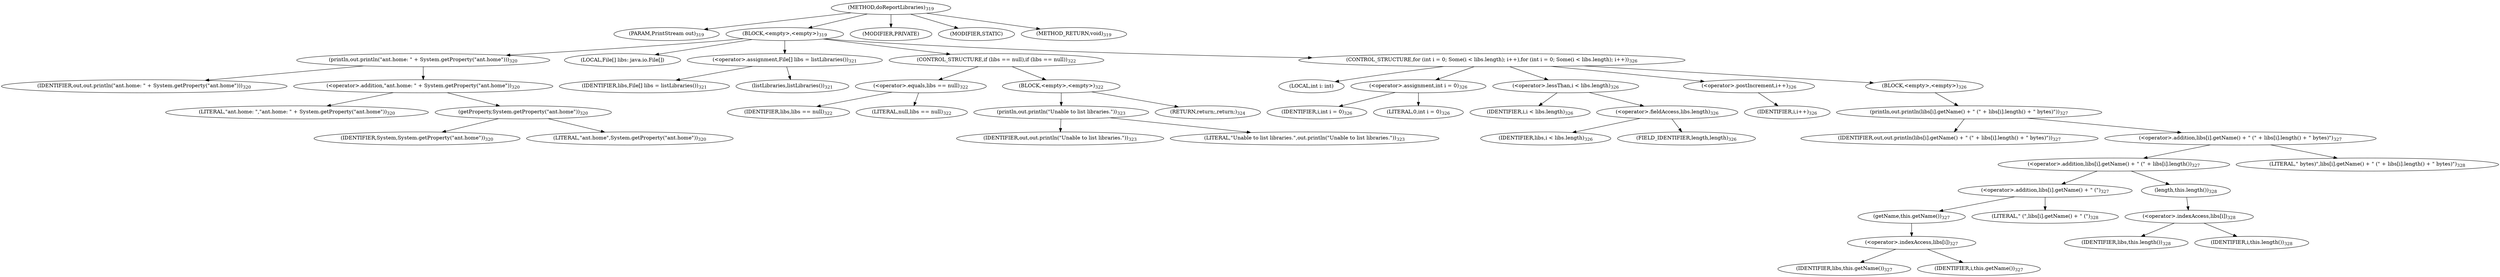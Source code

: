 digraph "doReportLibraries" {  
"508" [label = <(METHOD,doReportLibraries)<SUB>319</SUB>> ]
"509" [label = <(PARAM,PrintStream out)<SUB>319</SUB>> ]
"510" [label = <(BLOCK,&lt;empty&gt;,&lt;empty&gt;)<SUB>319</SUB>> ]
"511" [label = <(println,out.println(&quot;ant.home: &quot; + System.getProperty(&quot;ant.home&quot;)))<SUB>320</SUB>> ]
"512" [label = <(IDENTIFIER,out,out.println(&quot;ant.home: &quot; + System.getProperty(&quot;ant.home&quot;)))<SUB>320</SUB>> ]
"513" [label = <(&lt;operator&gt;.addition,&quot;ant.home: &quot; + System.getProperty(&quot;ant.home&quot;))<SUB>320</SUB>> ]
"514" [label = <(LITERAL,&quot;ant.home: &quot;,&quot;ant.home: &quot; + System.getProperty(&quot;ant.home&quot;))<SUB>320</SUB>> ]
"515" [label = <(getProperty,System.getProperty(&quot;ant.home&quot;))<SUB>320</SUB>> ]
"516" [label = <(IDENTIFIER,System,System.getProperty(&quot;ant.home&quot;))<SUB>320</SUB>> ]
"517" [label = <(LITERAL,&quot;ant.home&quot;,System.getProperty(&quot;ant.home&quot;))<SUB>320</SUB>> ]
"518" [label = <(LOCAL,File[] libs: java.io.File[])> ]
"519" [label = <(&lt;operator&gt;.assignment,File[] libs = listLibraries())<SUB>321</SUB>> ]
"520" [label = <(IDENTIFIER,libs,File[] libs = listLibraries())<SUB>321</SUB>> ]
"521" [label = <(listLibraries,listLibraries())<SUB>321</SUB>> ]
"522" [label = <(CONTROL_STRUCTURE,if (libs == null),if (libs == null))<SUB>322</SUB>> ]
"523" [label = <(&lt;operator&gt;.equals,libs == null)<SUB>322</SUB>> ]
"524" [label = <(IDENTIFIER,libs,libs == null)<SUB>322</SUB>> ]
"525" [label = <(LITERAL,null,libs == null)<SUB>322</SUB>> ]
"526" [label = <(BLOCK,&lt;empty&gt;,&lt;empty&gt;)<SUB>322</SUB>> ]
"527" [label = <(println,out.println(&quot;Unable to list libraries.&quot;))<SUB>323</SUB>> ]
"528" [label = <(IDENTIFIER,out,out.println(&quot;Unable to list libraries.&quot;))<SUB>323</SUB>> ]
"529" [label = <(LITERAL,&quot;Unable to list libraries.&quot;,out.println(&quot;Unable to list libraries.&quot;))<SUB>323</SUB>> ]
"530" [label = <(RETURN,return;,return;)<SUB>324</SUB>> ]
"531" [label = <(CONTROL_STRUCTURE,for (int i = 0; Some(i &lt; libs.length); i++),for (int i = 0; Some(i &lt; libs.length); i++))<SUB>326</SUB>> ]
"532" [label = <(LOCAL,int i: int)> ]
"533" [label = <(&lt;operator&gt;.assignment,int i = 0)<SUB>326</SUB>> ]
"534" [label = <(IDENTIFIER,i,int i = 0)<SUB>326</SUB>> ]
"535" [label = <(LITERAL,0,int i = 0)<SUB>326</SUB>> ]
"536" [label = <(&lt;operator&gt;.lessThan,i &lt; libs.length)<SUB>326</SUB>> ]
"537" [label = <(IDENTIFIER,i,i &lt; libs.length)<SUB>326</SUB>> ]
"538" [label = <(&lt;operator&gt;.fieldAccess,libs.length)<SUB>326</SUB>> ]
"539" [label = <(IDENTIFIER,libs,i &lt; libs.length)<SUB>326</SUB>> ]
"540" [label = <(FIELD_IDENTIFIER,length,length)<SUB>326</SUB>> ]
"541" [label = <(&lt;operator&gt;.postIncrement,i++)<SUB>326</SUB>> ]
"542" [label = <(IDENTIFIER,i,i++)<SUB>326</SUB>> ]
"543" [label = <(BLOCK,&lt;empty&gt;,&lt;empty&gt;)<SUB>326</SUB>> ]
"544" [label = <(println,out.println(libs[i].getName() + &quot; (&quot; + libs[i].length() + &quot; bytes)&quot;))<SUB>327</SUB>> ]
"545" [label = <(IDENTIFIER,out,out.println(libs[i].getName() + &quot; (&quot; + libs[i].length() + &quot; bytes)&quot;))<SUB>327</SUB>> ]
"546" [label = <(&lt;operator&gt;.addition,libs[i].getName() + &quot; (&quot; + libs[i].length() + &quot; bytes)&quot;)<SUB>327</SUB>> ]
"547" [label = <(&lt;operator&gt;.addition,libs[i].getName() + &quot; (&quot; + libs[i].length())<SUB>327</SUB>> ]
"548" [label = <(&lt;operator&gt;.addition,libs[i].getName() + &quot; (&quot;)<SUB>327</SUB>> ]
"549" [label = <(getName,this.getName())<SUB>327</SUB>> ]
"550" [label = <(&lt;operator&gt;.indexAccess,libs[i])<SUB>327</SUB>> ]
"551" [label = <(IDENTIFIER,libs,this.getName())<SUB>327</SUB>> ]
"552" [label = <(IDENTIFIER,i,this.getName())<SUB>327</SUB>> ]
"553" [label = <(LITERAL,&quot; (&quot;,libs[i].getName() + &quot; (&quot;)<SUB>328</SUB>> ]
"554" [label = <(length,this.length())<SUB>328</SUB>> ]
"555" [label = <(&lt;operator&gt;.indexAccess,libs[i])<SUB>328</SUB>> ]
"556" [label = <(IDENTIFIER,libs,this.length())<SUB>328</SUB>> ]
"557" [label = <(IDENTIFIER,i,this.length())<SUB>328</SUB>> ]
"558" [label = <(LITERAL,&quot; bytes)&quot;,libs[i].getName() + &quot; (&quot; + libs[i].length() + &quot; bytes)&quot;)<SUB>328</SUB>> ]
"559" [label = <(MODIFIER,PRIVATE)> ]
"560" [label = <(MODIFIER,STATIC)> ]
"561" [label = <(METHOD_RETURN,void)<SUB>319</SUB>> ]
  "508" -> "509" 
  "508" -> "510" 
  "508" -> "559" 
  "508" -> "560" 
  "508" -> "561" 
  "510" -> "511" 
  "510" -> "518" 
  "510" -> "519" 
  "510" -> "522" 
  "510" -> "531" 
  "511" -> "512" 
  "511" -> "513" 
  "513" -> "514" 
  "513" -> "515" 
  "515" -> "516" 
  "515" -> "517" 
  "519" -> "520" 
  "519" -> "521" 
  "522" -> "523" 
  "522" -> "526" 
  "523" -> "524" 
  "523" -> "525" 
  "526" -> "527" 
  "526" -> "530" 
  "527" -> "528" 
  "527" -> "529" 
  "531" -> "532" 
  "531" -> "533" 
  "531" -> "536" 
  "531" -> "541" 
  "531" -> "543" 
  "533" -> "534" 
  "533" -> "535" 
  "536" -> "537" 
  "536" -> "538" 
  "538" -> "539" 
  "538" -> "540" 
  "541" -> "542" 
  "543" -> "544" 
  "544" -> "545" 
  "544" -> "546" 
  "546" -> "547" 
  "546" -> "558" 
  "547" -> "548" 
  "547" -> "554" 
  "548" -> "549" 
  "548" -> "553" 
  "549" -> "550" 
  "550" -> "551" 
  "550" -> "552" 
  "554" -> "555" 
  "555" -> "556" 
  "555" -> "557" 
}
